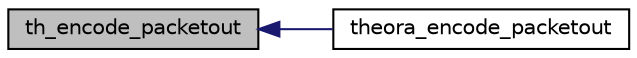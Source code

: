 digraph "th_encode_packetout"
{
  edge [fontname="Helvetica",fontsize="10",labelfontname="Helvetica",labelfontsize="10"];
  node [fontname="Helvetica",fontsize="10",shape=record];
  rankdir="LR";
  Node1 [label="th_encode_packetout",height=0.2,width=0.4,color="black", fillcolor="grey75", style="filled", fontcolor="black"];
  Node1 -> Node2 [dir="back",color="midnightblue",fontsize="10",style="solid",fontname="Helvetica"];
  Node2 [label="theora_encode_packetout",height=0.2,width=0.4,color="black", fillcolor="white", style="filled",URL="$group__oldfuncs.html#ga5f4929677a735bc2198c2309d235f1b3"];
}
